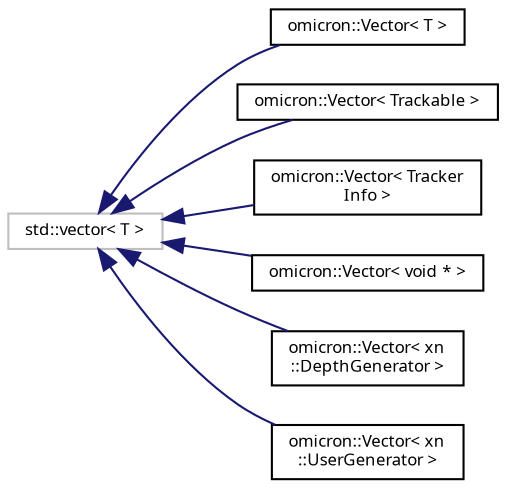 digraph "Graphical Class Hierarchy"
{
  bgcolor="transparent";
  edge [fontname="FreeSans.ttf",fontsize="8",labelfontname="FreeSans.ttf",labelfontsize="8"];
  node [fontname="FreeSans.ttf",fontsize="8",shape=record];
  rankdir="LR";
  Node1 [label="std::vector\< T \>",height=0.2,width=0.4,color="grey75",tooltip="STL class. "];
  Node1 -> Node2 [dir="back",color="midnightblue",fontsize="8",style="solid",fontname="FreeSans.ttf"];
  Node2 [label="omicron::Vector\< T \>",height=0.2,width=0.4,color="black",URL="$classomicron_1_1_vector.html",tooltip="Dictionary is usually a lightweight wrapper around a standard library vector implementation. "];
  Node1 -> Node3 [dir="back",color="midnightblue",fontsize="8",style="solid",fontname="FreeSans.ttf"];
  Node3 [label="omicron::Vector\< Trackable \>",height=0.2,width=0.4,color="black",URL="$classomicron_1_1_vector.html"];
  Node1 -> Node4 [dir="back",color="midnightblue",fontsize="8",style="solid",fontname="FreeSans.ttf"];
  Node4 [label="omicron::Vector\< Tracker\lInfo \>",height=0.2,width=0.4,color="black",URL="$classomicron_1_1_vector.html"];
  Node1 -> Node5 [dir="back",color="midnightblue",fontsize="8",style="solid",fontname="FreeSans.ttf"];
  Node5 [label="omicron::Vector\< void * \>",height=0.2,width=0.4,color="black",URL="$classomicron_1_1_vector.html"];
  Node1 -> Node6 [dir="back",color="midnightblue",fontsize="8",style="solid",fontname="FreeSans.ttf"];
  Node6 [label="omicron::Vector\< xn\l::DepthGenerator \>",height=0.2,width=0.4,color="black",URL="$classomicron_1_1_vector.html"];
  Node1 -> Node7 [dir="back",color="midnightblue",fontsize="8",style="solid",fontname="FreeSans.ttf"];
  Node7 [label="omicron::Vector\< xn\l::UserGenerator \>",height=0.2,width=0.4,color="black",URL="$classomicron_1_1_vector.html"];
}
